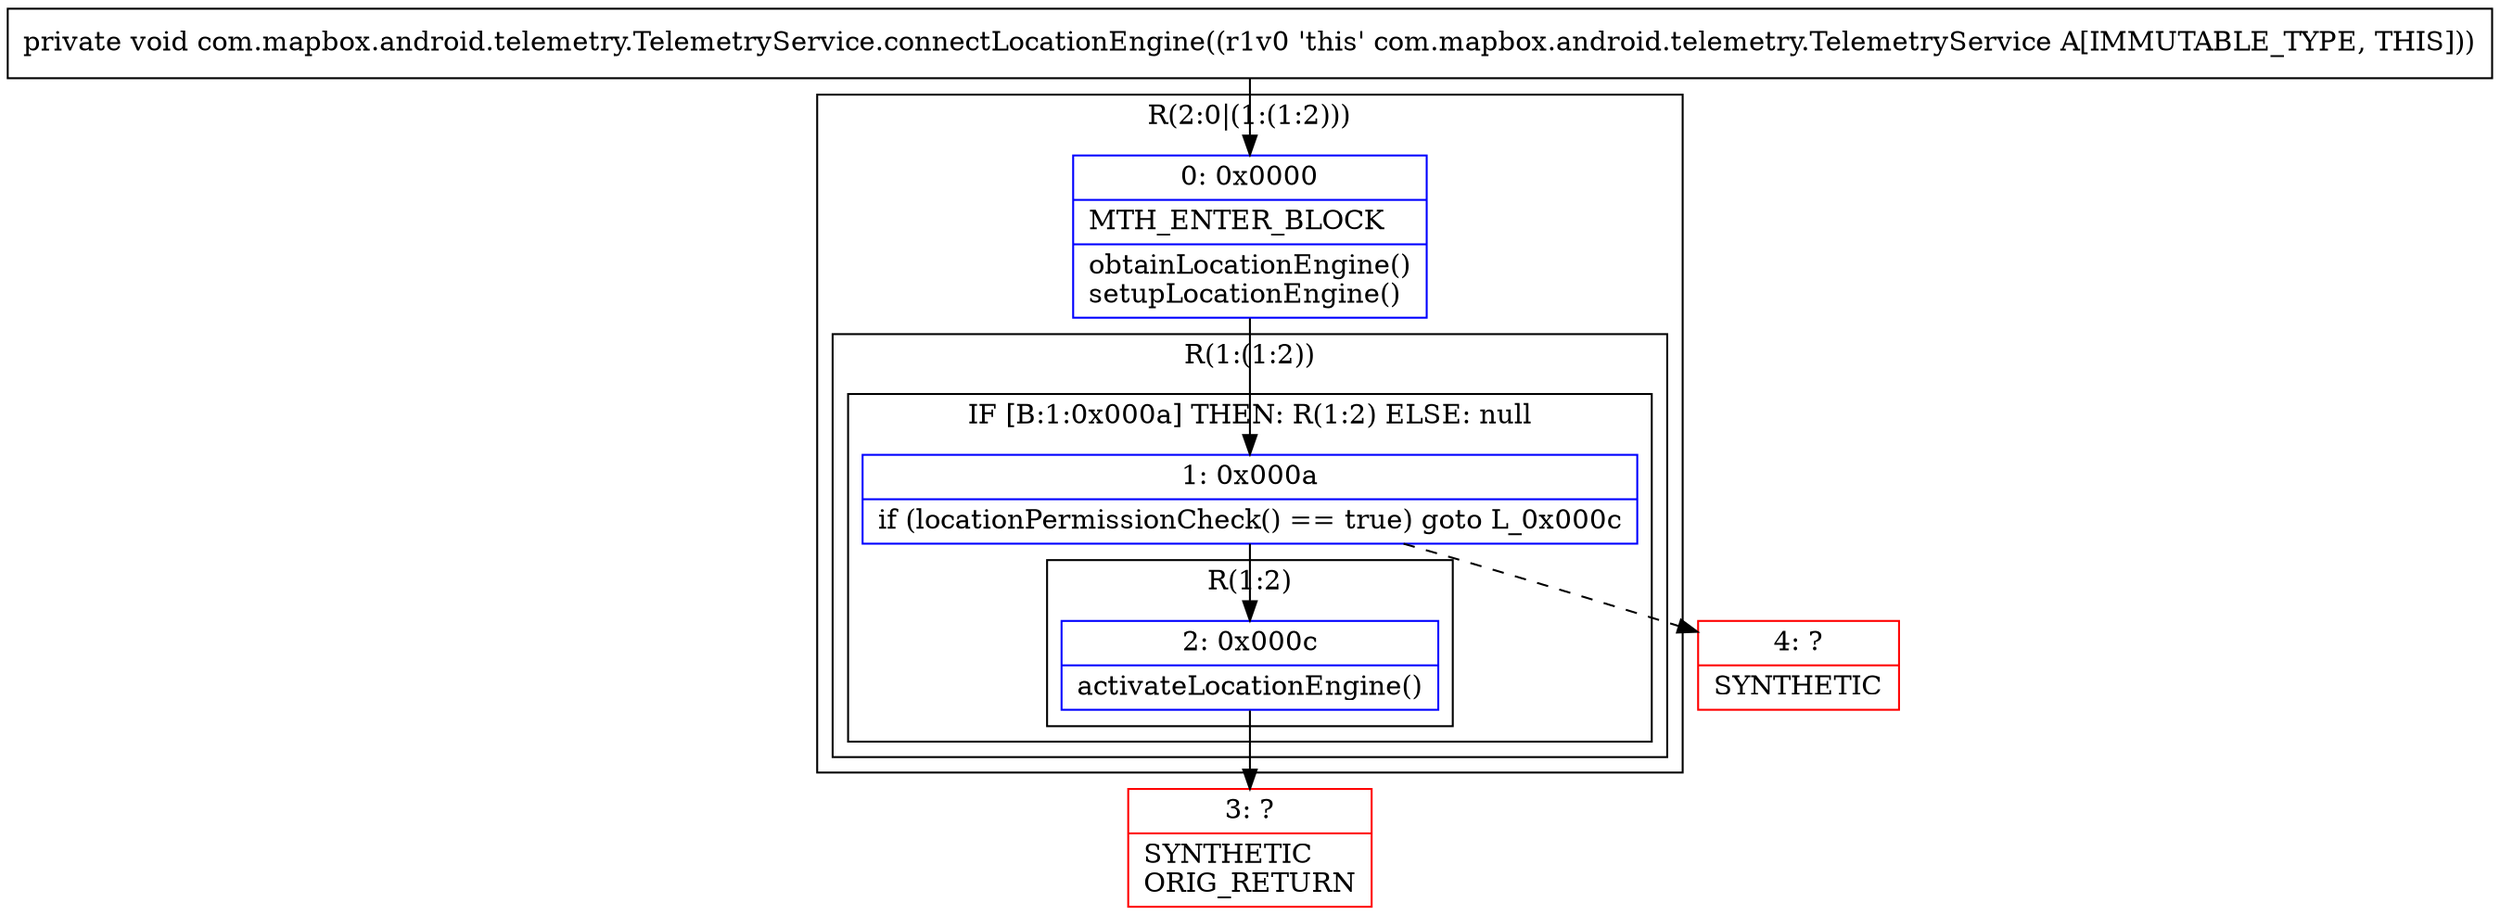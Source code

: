digraph "CFG forcom.mapbox.android.telemetry.TelemetryService.connectLocationEngine()V" {
subgraph cluster_Region_1622611248 {
label = "R(2:0|(1:(1:2)))";
node [shape=record,color=blue];
Node_0 [shape=record,label="{0\:\ 0x0000|MTH_ENTER_BLOCK\l|obtainLocationEngine()\lsetupLocationEngine()\l}"];
subgraph cluster_Region_568343512 {
label = "R(1:(1:2))";
node [shape=record,color=blue];
subgraph cluster_IfRegion_209791837 {
label = "IF [B:1:0x000a] THEN: R(1:2) ELSE: null";
node [shape=record,color=blue];
Node_1 [shape=record,label="{1\:\ 0x000a|if (locationPermissionCheck() == true) goto L_0x000c\l}"];
subgraph cluster_Region_18771988 {
label = "R(1:2)";
node [shape=record,color=blue];
Node_2 [shape=record,label="{2\:\ 0x000c|activateLocationEngine()\l}"];
}
}
}
}
Node_3 [shape=record,color=red,label="{3\:\ ?|SYNTHETIC\lORIG_RETURN\l}"];
Node_4 [shape=record,color=red,label="{4\:\ ?|SYNTHETIC\l}"];
MethodNode[shape=record,label="{private void com.mapbox.android.telemetry.TelemetryService.connectLocationEngine((r1v0 'this' com.mapbox.android.telemetry.TelemetryService A[IMMUTABLE_TYPE, THIS])) }"];
MethodNode -> Node_0;
Node_0 -> Node_1;
Node_1 -> Node_2;
Node_1 -> Node_4[style=dashed];
Node_2 -> Node_3;
}

